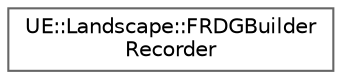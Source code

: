 digraph "Graphical Class Hierarchy"
{
 // INTERACTIVE_SVG=YES
 // LATEX_PDF_SIZE
  bgcolor="transparent";
  edge [fontname=Helvetica,fontsize=10,labelfontname=Helvetica,labelfontsize=10];
  node [fontname=Helvetica,fontsize=10,shape=box,height=0.2,width=0.4];
  rankdir="LR";
  Node0 [id="Node000000",label="UE::Landscape::FRDGBuilder\lRecorder",height=0.2,width=0.4,color="grey40", fillcolor="white", style="filled",URL="$d3/db3/classUE_1_1Landscape_1_1FRDGBuilderRecorder.html",tooltip="This struct is usually meant to be allocated on the game thread (where there's no FRDGBuilder,..."];
}

